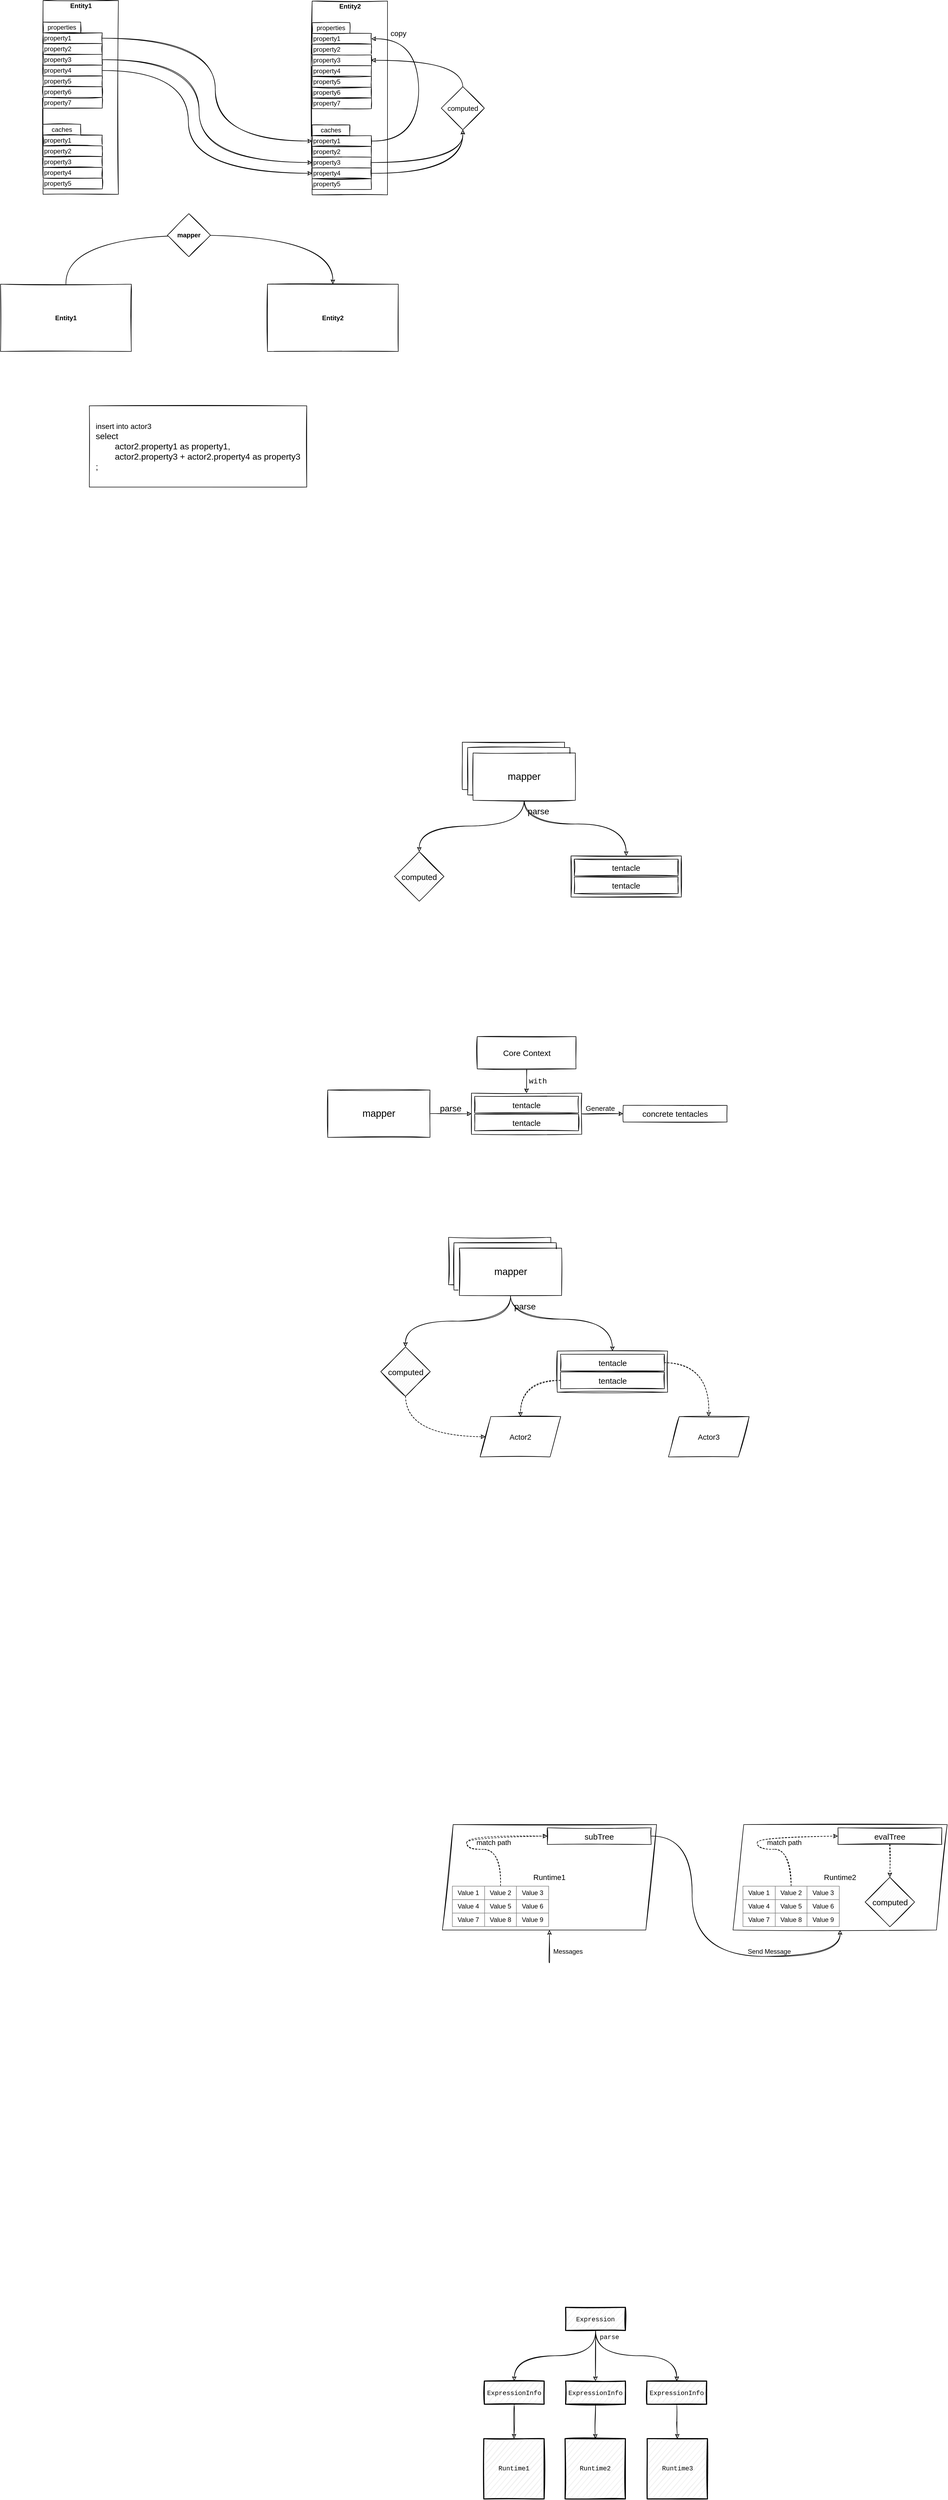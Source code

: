 <mxfile>
    <diagram id="SO4L1pYcyVnlR74khvxw" name="Page-1">
        <mxGraphModel dx="1060" dy="471" grid="0" gridSize="10" guides="1" tooltips="1" connect="1" arrows="1" fold="1" page="1" pageScale="1" pageWidth="2339" pageHeight="3300" background="#ffffff" math="0" shadow="0">
            <root>
                <mxCell id="0"/>
                <mxCell id="1" parent="0"/>
                <mxCell id="2" value="" style="rounded=0;whiteSpace=wrap;html=1;fillColor=#FFFFFF;strokeColor=#000000;sketch=1;" parent="1" vertex="1">
                    <mxGeometry x="210" y="120" width="140" height="360" as="geometry"/>
                </mxCell>
                <mxCell id="11" value="" style="group;sketch=1;rounded=0;" parent="1" vertex="1" connectable="0">
                    <mxGeometry x="210" y="180" width="110" height="140" as="geometry"/>
                </mxCell>
                <mxCell id="3" value="&lt;font color=&quot;#000000&quot;&gt;property1&lt;/font&gt;" style="rounded=0;whiteSpace=wrap;html=1;strokeColor=#000000;fillColor=#FFFFFF;align=left;sketch=1;" parent="11" vertex="1">
                    <mxGeometry width="110" height="20" as="geometry"/>
                </mxCell>
                <mxCell id="5" value="&lt;font color=&quot;#000000&quot;&gt;property2&lt;span style=&quot;white-space: pre&quot;&gt;&#9;&lt;/span&gt;&lt;span style=&quot;white-space: pre&quot;&gt;&#9;&lt;/span&gt;&lt;/font&gt;" style="rounded=0;whiteSpace=wrap;html=1;strokeColor=#000000;fillColor=#FFFFFF;align=left;sketch=1;" parent="11" vertex="1">
                    <mxGeometry y="20" width="110" height="20" as="geometry"/>
                </mxCell>
                <mxCell id="6" value="&lt;font color=&quot;#000000&quot;&gt;property3&lt;/font&gt;" style="rounded=0;whiteSpace=wrap;html=1;strokeColor=#000000;fillColor=#FFFFFF;align=left;sketch=1;" parent="11" vertex="1">
                    <mxGeometry y="40" width="110" height="20" as="geometry"/>
                </mxCell>
                <mxCell id="7" value="&lt;font color=&quot;#000000&quot;&gt;property7&lt;/font&gt;" style="rounded=0;whiteSpace=wrap;html=1;strokeColor=#000000;fillColor=#FFFFFF;align=left;sketch=1;" parent="11" vertex="1">
                    <mxGeometry y="120" width="110" height="20" as="geometry"/>
                </mxCell>
                <mxCell id="8" value="&lt;font color=&quot;#000000&quot;&gt;property5&lt;/font&gt;" style="rounded=0;whiteSpace=wrap;html=1;strokeColor=#000000;fillColor=#FFFFFF;align=left;sketch=1;" parent="11" vertex="1">
                    <mxGeometry y="80" width="110" height="20" as="geometry"/>
                </mxCell>
                <mxCell id="9" value="&lt;font color=&quot;#000000&quot;&gt;property6&lt;/font&gt;" style="rounded=0;whiteSpace=wrap;html=1;strokeColor=#000000;fillColor=#FFFFFF;align=left;sketch=1;" parent="11" vertex="1">
                    <mxGeometry y="100" width="110" height="20" as="geometry"/>
                </mxCell>
                <mxCell id="10" value="&lt;font color=&quot;#000000&quot;&gt;property4&lt;/font&gt;" style="rounded=0;whiteSpace=wrap;html=1;strokeColor=#000000;fillColor=#FFFFFF;align=left;sketch=1;" parent="11" vertex="1">
                    <mxGeometry y="60" width="110" height="20" as="geometry"/>
                </mxCell>
                <mxCell id="13" value="&lt;font color=&quot;#000000&quot;&gt;property1&lt;/font&gt;" style="rounded=0;whiteSpace=wrap;html=1;strokeColor=#000000;fillColor=#FFFFFF;align=left;sketch=1;" parent="1" vertex="1">
                    <mxGeometry x="210" y="370" width="110" height="20" as="geometry"/>
                </mxCell>
                <mxCell id="14" value="&lt;font color=&quot;#000000&quot;&gt;property2&lt;span style=&quot;white-space: pre&quot;&gt;&#9;&lt;/span&gt;&lt;span style=&quot;white-space: pre&quot;&gt;&#9;&lt;/span&gt;&lt;/font&gt;" style="rounded=0;whiteSpace=wrap;html=1;strokeColor=#000000;fillColor=#FFFFFF;align=left;sketch=1;" parent="1" vertex="1">
                    <mxGeometry x="210" y="390" width="110" height="20" as="geometry"/>
                </mxCell>
                <mxCell id="15" value="&lt;font color=&quot;#000000&quot;&gt;property3&lt;/font&gt;" style="rounded=0;whiteSpace=wrap;html=1;strokeColor=#000000;fillColor=#FFFFFF;align=left;sketch=1;" parent="1" vertex="1">
                    <mxGeometry x="210" y="410" width="110" height="20" as="geometry"/>
                </mxCell>
                <mxCell id="17" value="&lt;font color=&quot;#000000&quot;&gt;property5&lt;/font&gt;" style="rounded=0;whiteSpace=wrap;html=1;strokeColor=#000000;fillColor=#FFFFFF;align=left;sketch=1;" parent="1" vertex="1">
                    <mxGeometry x="210" y="450" width="110" height="20" as="geometry"/>
                </mxCell>
                <mxCell id="19" value="&lt;font color=&quot;#000000&quot;&gt;property4&lt;/font&gt;" style="rounded=0;whiteSpace=wrap;html=1;strokeColor=#000000;fillColor=#FFFFFF;align=left;sketch=1;" parent="1" vertex="1">
                    <mxGeometry x="210" y="430" width="110" height="20" as="geometry"/>
                </mxCell>
                <mxCell id="21" value="&lt;font color=&quot;#000000&quot;&gt;&lt;b&gt;Entity1&lt;/b&gt;&lt;/font&gt;" style="text;html=1;align=center;verticalAlign=middle;resizable=0;points=[];autosize=1;strokeColor=none;sketch=1;rounded=0;" parent="1" vertex="1">
                    <mxGeometry x="255" y="121" width="50" height="18" as="geometry"/>
                </mxCell>
                <mxCell id="22" value="&lt;font color=&quot;#000000&quot;&gt;properties&lt;/font&gt;" style="rounded=0;whiteSpace=wrap;html=1;strokeColor=#000000;fillColor=#FFFFFF;sketch=1;" parent="1" vertex="1">
                    <mxGeometry x="210" y="160" width="70" height="20" as="geometry"/>
                </mxCell>
                <mxCell id="23" value="&lt;font color=&quot;#000000&quot;&gt;caches&lt;/font&gt;" style="rounded=0;whiteSpace=wrap;html=1;strokeColor=#000000;fillColor=#FFFFFF;sketch=1;" parent="1" vertex="1">
                    <mxGeometry x="210" y="350" width="70" height="20" as="geometry"/>
                </mxCell>
                <mxCell id="24" value="" style="rounded=0;whiteSpace=wrap;html=1;fillColor=#FFFFFF;strokeColor=#000000;sketch=1;" parent="1" vertex="1">
                    <mxGeometry x="710" y="121" width="140" height="360" as="geometry"/>
                </mxCell>
                <mxCell id="25" value="" style="group;sketch=1;rounded=0;" parent="1" vertex="1" connectable="0">
                    <mxGeometry x="710" y="181" width="110" height="140" as="geometry"/>
                </mxCell>
                <mxCell id="26" value="&lt;font color=&quot;#000000&quot;&gt;property1&lt;/font&gt;" style="rounded=0;whiteSpace=wrap;html=1;strokeColor=#000000;fillColor=#FFFFFF;align=left;sketch=1;" parent="25" vertex="1">
                    <mxGeometry width="110" height="20" as="geometry"/>
                </mxCell>
                <mxCell id="27" value="&lt;font color=&quot;#000000&quot;&gt;property2&lt;span style=&quot;white-space: pre&quot;&gt;&#9;&lt;/span&gt;&lt;span style=&quot;white-space: pre&quot;&gt;&#9;&lt;/span&gt;&lt;/font&gt;" style="rounded=0;whiteSpace=wrap;html=1;strokeColor=#000000;fillColor=#FFFFFF;align=left;sketch=1;" parent="25" vertex="1">
                    <mxGeometry y="20" width="110" height="20" as="geometry"/>
                </mxCell>
                <mxCell id="28" value="&lt;font color=&quot;#000000&quot;&gt;property3&lt;/font&gt;" style="rounded=0;whiteSpace=wrap;html=1;strokeColor=#000000;fillColor=#FFFFFF;align=left;sketch=1;" parent="25" vertex="1">
                    <mxGeometry y="40" width="110" height="20" as="geometry"/>
                </mxCell>
                <mxCell id="29" value="&lt;font color=&quot;#000000&quot;&gt;property7&lt;/font&gt;" style="rounded=0;whiteSpace=wrap;html=1;strokeColor=#000000;fillColor=#FFFFFF;align=left;sketch=1;" parent="25" vertex="1">
                    <mxGeometry y="120" width="110" height="20" as="geometry"/>
                </mxCell>
                <mxCell id="30" value="&lt;font color=&quot;#000000&quot;&gt;property5&lt;/font&gt;" style="rounded=0;whiteSpace=wrap;html=1;strokeColor=#000000;fillColor=#FFFFFF;align=left;sketch=1;" parent="25" vertex="1">
                    <mxGeometry y="80" width="110" height="20" as="geometry"/>
                </mxCell>
                <mxCell id="31" value="&lt;font color=&quot;#000000&quot;&gt;property6&lt;/font&gt;" style="rounded=0;whiteSpace=wrap;html=1;strokeColor=#000000;fillColor=#FFFFFF;align=left;sketch=1;" parent="25" vertex="1">
                    <mxGeometry y="100" width="110" height="20" as="geometry"/>
                </mxCell>
                <mxCell id="32" value="&lt;font color=&quot;#000000&quot;&gt;property4&lt;/font&gt;" style="rounded=0;whiteSpace=wrap;html=1;strokeColor=#000000;fillColor=#FFFFFF;align=left;sketch=1;" parent="25" vertex="1">
                    <mxGeometry y="60" width="110" height="20" as="geometry"/>
                </mxCell>
                <mxCell id="115" style="edgeStyle=orthogonalEdgeStyle;html=1;exitX=1;exitY=0.5;exitDx=0;exitDy=0;entryX=1;entryY=0.5;entryDx=0;entryDy=0;strokeColor=#000000;sketch=1;curved=1;rounded=0;" parent="1" source="33" target="26" edge="1">
                    <mxGeometry relative="1" as="geometry">
                        <Array as="points">
                            <mxPoint x="908" y="381"/>
                            <mxPoint x="908" y="191"/>
                        </Array>
                    </mxGeometry>
                </mxCell>
                <mxCell id="33" value="&lt;font color=&quot;#000000&quot;&gt;property1&lt;/font&gt;" style="rounded=0;whiteSpace=wrap;html=1;strokeColor=#000000;fillColor=#FFFFFF;align=left;sketch=1;" parent="1" vertex="1">
                    <mxGeometry x="710" y="371" width="110" height="20" as="geometry"/>
                </mxCell>
                <mxCell id="34" value="&lt;font color=&quot;#000000&quot;&gt;property2&lt;span style=&quot;white-space: pre&quot;&gt;&#9;&lt;/span&gt;&lt;span style=&quot;white-space: pre&quot;&gt;&#9;&lt;/span&gt;&lt;/font&gt;" style="rounded=0;whiteSpace=wrap;html=1;strokeColor=#000000;fillColor=#FFFFFF;align=left;sketch=1;" parent="1" vertex="1">
                    <mxGeometry x="710" y="391" width="110" height="20" as="geometry"/>
                </mxCell>
                <mxCell id="48" style="edgeStyle=orthogonalEdgeStyle;html=1;exitX=1;exitY=0.5;exitDx=0;exitDy=0;entryX=0.5;entryY=1;entryDx=0;entryDy=0;strokeColor=#000000;sketch=1;curved=1;rounded=0;" parent="1" source="35" target="47" edge="1">
                    <mxGeometry relative="1" as="geometry"/>
                </mxCell>
                <mxCell id="35" value="&lt;font color=&quot;#000000&quot;&gt;property3&lt;/font&gt;" style="rounded=0;whiteSpace=wrap;html=1;strokeColor=#000000;fillColor=#FFFFFF;align=left;sketch=1;" parent="1" vertex="1">
                    <mxGeometry x="710" y="411" width="110" height="20" as="geometry"/>
                </mxCell>
                <mxCell id="36" value="&lt;font color=&quot;#000000&quot;&gt;property5&lt;/font&gt;" style="rounded=0;whiteSpace=wrap;html=1;strokeColor=#000000;fillColor=#FFFFFF;align=left;sketch=1;" parent="1" vertex="1">
                    <mxGeometry x="710" y="451" width="110" height="20" as="geometry"/>
                </mxCell>
                <mxCell id="49" style="edgeStyle=orthogonalEdgeStyle;html=1;exitX=1;exitY=0.5;exitDx=0;exitDy=0;strokeColor=#000000;sketch=1;curved=1;rounded=0;" parent="1" source="37" edge="1">
                    <mxGeometry relative="1" as="geometry">
                        <mxPoint x="990" y="360" as="targetPoint"/>
                    </mxGeometry>
                </mxCell>
                <mxCell id="37" value="&lt;font color=&quot;#000000&quot;&gt;property4&lt;/font&gt;" style="rounded=0;whiteSpace=wrap;html=1;strokeColor=#000000;fillColor=#FFFFFF;align=left;sketch=1;" parent="1" vertex="1">
                    <mxGeometry x="710" y="431" width="110" height="20" as="geometry"/>
                </mxCell>
                <mxCell id="38" value="&lt;font color=&quot;#000000&quot;&gt;&lt;b&gt;Entity2&lt;/b&gt;&lt;/font&gt;" style="text;html=1;align=center;verticalAlign=middle;resizable=0;points=[];autosize=1;strokeColor=none;sketch=1;rounded=0;" parent="1" vertex="1">
                    <mxGeometry x="755" y="122" width="50" height="18" as="geometry"/>
                </mxCell>
                <mxCell id="39" value="&lt;font color=&quot;#000000&quot;&gt;properties&lt;/font&gt;" style="rounded=0;whiteSpace=wrap;html=1;strokeColor=#000000;fillColor=#FFFFFF;sketch=1;" parent="1" vertex="1">
                    <mxGeometry x="710" y="161" width="70" height="20" as="geometry"/>
                </mxCell>
                <mxCell id="40" value="&lt;font color=&quot;#000000&quot;&gt;caches&lt;/font&gt;" style="rounded=0;whiteSpace=wrap;html=1;strokeColor=#000000;fillColor=#FFFFFF;sketch=1;" parent="1" vertex="1">
                    <mxGeometry x="710" y="351" width="70" height="20" as="geometry"/>
                </mxCell>
                <mxCell id="44" style="edgeStyle=orthogonalEdgeStyle;html=1;exitX=1;exitY=0.5;exitDx=0;exitDy=0;entryX=0;entryY=0.5;entryDx=0;entryDy=0;strokeColor=#000000;sketch=1;curved=1;rounded=0;" parent="1" source="3" target="33" edge="1">
                    <mxGeometry relative="1" as="geometry">
                        <Array as="points">
                            <mxPoint x="530" y="190"/>
                            <mxPoint x="530" y="381"/>
                        </Array>
                    </mxGeometry>
                </mxCell>
                <mxCell id="45" style="edgeStyle=orthogonalEdgeStyle;html=1;exitX=1;exitY=0.5;exitDx=0;exitDy=0;entryX=0;entryY=0.5;entryDx=0;entryDy=0;strokeColor=#000000;sketch=1;curved=1;rounded=0;" parent="1" source="6" target="35" edge="1">
                    <mxGeometry relative="1" as="geometry">
                        <Array as="points">
                            <mxPoint x="500" y="230"/>
                            <mxPoint x="500" y="421"/>
                        </Array>
                    </mxGeometry>
                </mxCell>
                <mxCell id="46" style="edgeStyle=orthogonalEdgeStyle;html=1;exitX=1;exitY=0.5;exitDx=0;exitDy=0;entryX=0;entryY=0.5;entryDx=0;entryDy=0;strokeColor=#000000;sketch=1;curved=1;rounded=0;" parent="1" source="10" target="37" edge="1">
                    <mxGeometry relative="1" as="geometry">
                        <Array as="points">
                            <mxPoint x="480" y="250"/>
                            <mxPoint x="480" y="441"/>
                        </Array>
                    </mxGeometry>
                </mxCell>
                <mxCell id="50" style="edgeStyle=orthogonalEdgeStyle;html=1;exitX=0.5;exitY=0;exitDx=0;exitDy=0;entryX=1;entryY=0.5;entryDx=0;entryDy=0;strokeColor=#000000;sketch=1;curved=1;rounded=0;" parent="1" source="47" target="28" edge="1">
                    <mxGeometry relative="1" as="geometry"/>
                </mxCell>
                <mxCell id="47" value="&lt;font color=&quot;#000000&quot; style=&quot;font-size: 13px&quot;&gt;computed&lt;/font&gt;" style="rhombus;whiteSpace=wrap;html=1;strokeColor=#000000;fillColor=#FFFFFF;sketch=1;rounded=0;" parent="1" vertex="1">
                    <mxGeometry x="950" y="280" width="80" height="80" as="geometry"/>
                </mxCell>
                <mxCell id="53" style="edgeStyle=orthogonalEdgeStyle;html=1;exitX=0.5;exitY=0;exitDx=0;exitDy=0;entryX=0.5;entryY=0;entryDx=0;entryDy=0;strokeColor=#000000;sketch=1;curved=1;rounded=0;" parent="1" source="51" target="52" edge="1">
                    <mxGeometry relative="1" as="geometry">
                        <Array as="points">
                            <mxPoint x="253" y="556"/>
                            <mxPoint x="749" y="556"/>
                        </Array>
                    </mxGeometry>
                </mxCell>
                <mxCell id="51" value="&lt;b&gt;&lt;font color=&quot;#000000&quot;&gt;Entity1&lt;/font&gt;&lt;/b&gt;" style="rounded=0;whiteSpace=wrap;html=1;strokeColor=#000000;fillColor=#FFFFFF;sketch=1;" parent="1" vertex="1">
                    <mxGeometry x="131" y="647" width="243" height="125" as="geometry"/>
                </mxCell>
                <mxCell id="52" value="&lt;b&gt;&lt;font color=&quot;#000000&quot;&gt;Entity2&lt;/font&gt;&lt;/b&gt;" style="rounded=0;whiteSpace=wrap;html=1;strokeColor=#000000;fillColor=#FFFFFF;sketch=1;" parent="1" vertex="1">
                    <mxGeometry x="627" y="647" width="243" height="125" as="geometry"/>
                </mxCell>
                <mxCell id="54" value="&lt;b&gt;&lt;font color=&quot;#000000&quot;&gt;mapper&lt;/font&gt;&lt;/b&gt;" style="rhombus;whiteSpace=wrap;html=1;strokeColor=#000000;fillColor=#FFFFFF;sketch=1;rounded=0;" parent="1" vertex="1">
                    <mxGeometry x="441" y="516" width="80" height="80" as="geometry"/>
                </mxCell>
                <mxCell id="55" value="&lt;div style=&quot;text-align: justify&quot;&gt;&lt;span style=&quot;color: rgb(0 , 0 , 0)&quot;&gt;&lt;font style=&quot;font-size: 14px&quot;&gt;insert into actor3&lt;/font&gt;&lt;/span&gt;&lt;/div&gt;&lt;font color=&quot;#000000&quot; size=&quot;3&quot;&gt;&lt;div style=&quot;text-align: justify&quot;&gt;&lt;span&gt;select&lt;/span&gt;&lt;/div&gt;&lt;div style=&quot;text-align: justify&quot;&gt;&lt;span&gt;&lt;span style=&quot;white-space: pre&quot;&gt;&#9;&lt;/span&gt;actor2.property1 as property1,&lt;/span&gt;&lt;/div&gt;&lt;div style=&quot;text-align: justify&quot;&gt;&lt;span&gt;&lt;span style=&quot;white-space: pre&quot;&gt;&#9;&lt;/span&gt;actor2.property3 + actor2.property4 as property3&lt;/span&gt;&lt;/div&gt;&lt;div style=&quot;text-align: justify&quot;&gt;&lt;span&gt;;&lt;/span&gt;&lt;/div&gt;&lt;/font&gt;" style="rounded=0;whiteSpace=wrap;html=1;strokeColor=#000000;fillColor=#FFFFFF;sketch=1;" parent="1" vertex="1">
                    <mxGeometry x="296" y="873" width="404" height="151" as="geometry"/>
                </mxCell>
                <mxCell id="56" value="" style="rounded=0;whiteSpace=wrap;html=1;fillColor=#FFFFFF;strokeColor=#000000;sketch=1;" parent="1" vertex="1">
                    <mxGeometry x="989" y="1498" width="190" height="88" as="geometry"/>
                </mxCell>
                <mxCell id="57" value="" style="rounded=0;whiteSpace=wrap;html=1;fillColor=#FFFFFF;strokeColor=#000000;sketch=1;" parent="1" vertex="1">
                    <mxGeometry x="999" y="1508" width="190" height="88" as="geometry"/>
                </mxCell>
                <mxCell id="86" style="edgeStyle=orthogonalEdgeStyle;html=1;exitX=0.5;exitY=1;exitDx=0;exitDy=0;entryX=0.5;entryY=0;entryDx=0;entryDy=0;strokeColor=#000000;sketch=1;curved=1;rounded=0;" parent="1" source="58" target="80" edge="1">
                    <mxGeometry relative="1" as="geometry"/>
                </mxCell>
                <mxCell id="90" style="edgeStyle=orthogonalEdgeStyle;html=1;exitX=0.5;exitY=1;exitDx=0;exitDy=0;strokeColor=#000000;entryX=0.5;entryY=0;entryDx=0;entryDy=0;sketch=1;curved=1;rounded=0;" parent="1" source="58" target="63" edge="1">
                    <mxGeometry relative="1" as="geometry">
                        <mxPoint x="1292" y="1693" as="targetPoint"/>
                        <Array as="points">
                            <mxPoint x="1104" y="1650"/>
                            <mxPoint x="1294" y="1650"/>
                        </Array>
                    </mxGeometry>
                </mxCell>
                <mxCell id="58" value="&lt;font color=&quot;#000000&quot; style=&quot;font-size: 18px&quot;&gt;mapper&lt;/font&gt;" style="rounded=0;whiteSpace=wrap;html=1;fillColor=#FFFFFF;strokeColor=#000000;sketch=1;" parent="1" vertex="1">
                    <mxGeometry x="1009" y="1518" width="190" height="88" as="geometry"/>
                </mxCell>
                <mxCell id="66" value="&lt;font color=&quot;#000000&quot; style=&quot;font-size: 16px&quot;&gt;parse&lt;/font&gt;" style="text;html=1;align=center;verticalAlign=middle;resizable=0;points=[];autosize=1;strokeColor=none;sketch=1;rounded=0;" parent="1" vertex="1">
                    <mxGeometry x="1105" y="1616" width="50" height="19" as="geometry"/>
                </mxCell>
                <mxCell id="80" value="&lt;font color=&quot;#000000&quot; style=&quot;font-size: 15px&quot;&gt;computed&lt;/font&gt;" style="rhombus;whiteSpace=wrap;html=1;strokeColor=#000000;fillColor=#F0F0F0;sketch=1;rounded=0;" parent="1" vertex="1">
                    <mxGeometry x="863" y="1701.5" width="92" height="92" as="geometry"/>
                </mxCell>
                <mxCell id="91" value="" style="group;sketch=1;rounded=0;" parent="1" vertex="1" connectable="0">
                    <mxGeometry x="1191" y="1709.25" width="205" height="76.5" as="geometry"/>
                </mxCell>
                <mxCell id="63" value="" style="rounded=0;whiteSpace=wrap;html=1;strokeColor=#000000;fillColor=#FFFFFF;sketch=1;" parent="91" vertex="1">
                    <mxGeometry width="205" height="76.5" as="geometry"/>
                </mxCell>
                <mxCell id="59" value="&lt;font color=&quot;#000000&quot; style=&quot;font-size: 15px&quot;&gt;tentacle&lt;/font&gt;" style="rounded=0;whiteSpace=wrap;html=1;strokeColor=#000000;fillColor=#FFFFFF;sketch=1;" parent="91" vertex="1">
                    <mxGeometry x="6" y="6" width="193" height="31" as="geometry"/>
                </mxCell>
                <mxCell id="60" value="&lt;span style=&quot;color: rgb(0 , 0 , 0) ; font-size: 15px&quot;&gt;tentacle&lt;/span&gt;" style="rounded=0;whiteSpace=wrap;html=1;strokeColor=#000000;fillColor=#FFFFFF;sketch=1;" parent="91" vertex="1">
                    <mxGeometry x="6" y="39" width="193" height="31" as="geometry"/>
                </mxCell>
                <mxCell id="92" value="" style="group;sketch=1;rounded=0;" parent="1" vertex="1" connectable="0">
                    <mxGeometry x="1006" y="2150" width="205" height="76.5" as="geometry"/>
                </mxCell>
                <mxCell id="93" value="" style="rounded=0;whiteSpace=wrap;html=1;strokeColor=#000000;fillColor=#FFFFFF;sketch=1;" parent="92" vertex="1">
                    <mxGeometry width="205" height="76.5" as="geometry"/>
                </mxCell>
                <mxCell id="94" value="&lt;font color=&quot;#000000&quot; style=&quot;font-size: 15px&quot;&gt;tentacle&lt;/font&gt;" style="rounded=0;whiteSpace=wrap;html=1;strokeColor=#000000;fillColor=#FFFFFF;sketch=1;" parent="92" vertex="1">
                    <mxGeometry x="6" y="6" width="193" height="31" as="geometry"/>
                </mxCell>
                <mxCell id="95" value="&lt;span style=&quot;color: rgb(0 , 0 , 0) ; font-size: 15px&quot;&gt;tentacle&lt;/span&gt;" style="rounded=0;whiteSpace=wrap;html=1;strokeColor=#000000;fillColor=#FFFFFF;sketch=1;" parent="92" vertex="1">
                    <mxGeometry x="6" y="39" width="193" height="31" as="geometry"/>
                </mxCell>
                <mxCell id="106" style="edgeStyle=orthogonalEdgeStyle;html=1;exitX=0.5;exitY=1;exitDx=0;exitDy=0;entryX=0.5;entryY=0;entryDx=0;entryDy=0;strokeColor=#000000;sketch=1;curved=1;rounded=0;" parent="1" source="96" target="93" edge="1">
                    <mxGeometry relative="1" as="geometry"/>
                </mxCell>
                <mxCell id="96" value="&lt;font color=&quot;#000000&quot; style=&quot;font-size: 15px&quot;&gt;Core Context&lt;/font&gt;" style="rounded=0;whiteSpace=wrap;html=1;strokeColor=#000000;fillColor=#FFFFFF;sketch=1;" parent="1" vertex="1">
                    <mxGeometry x="1016.75" y="2045" width="183.5" height="60" as="geometry"/>
                </mxCell>
                <mxCell id="104" style="edgeStyle=orthogonalEdgeStyle;html=1;exitX=1;exitY=0.5;exitDx=0;exitDy=0;entryX=0;entryY=0.5;entryDx=0;entryDy=0;strokeColor=#000000;sketch=1;curved=1;rounded=0;" parent="1" source="103" target="93" edge="1">
                    <mxGeometry relative="1" as="geometry"/>
                </mxCell>
                <mxCell id="103" value="&lt;font color=&quot;#000000&quot; style=&quot;font-size: 18px&quot;&gt;mapper&lt;/font&gt;" style="rounded=0;whiteSpace=wrap;html=1;fillColor=#FFFFFF;strokeColor=#000000;sketch=1;" parent="1" vertex="1">
                    <mxGeometry x="739" y="2144.25" width="190" height="88" as="geometry"/>
                </mxCell>
                <mxCell id="105" value="&lt;font color=&quot;#000000&quot; style=&quot;font-size: 16px&quot;&gt;parse&lt;/font&gt;" style="text;html=1;align=center;verticalAlign=middle;resizable=0;points=[];autosize=1;strokeColor=none;sketch=1;rounded=0;" parent="1" vertex="1">
                    <mxGeometry x="942" y="2168" width="50" height="19" as="geometry"/>
                </mxCell>
                <mxCell id="108" value="&lt;font style=&quot;font-size: 14px&quot; color=&quot;#000000&quot; face=&quot;Courier New&quot;&gt;with&lt;/font&gt;" style="text;html=1;align=center;verticalAlign=middle;resizable=0;points=[];autosize=1;strokeColor=none;sketch=1;rounded=0;" parent="1" vertex="1">
                    <mxGeometry x="1107" y="2119" width="44" height="18" as="geometry"/>
                </mxCell>
                <mxCell id="112" value="&lt;font color=&quot;#000000&quot; style=&quot;font-size: 15px&quot;&gt;&lt;font style=&quot;font-size: 15px&quot;&gt;concrete&lt;/font&gt;&lt;span&gt;&amp;nbsp;tentacles&lt;/span&gt;&lt;/font&gt;" style="rounded=0;whiteSpace=wrap;html=1;strokeColor=#000000;fillColor=#FFFFFF;sketch=1;" parent="1" vertex="1">
                    <mxGeometry x="1288" y="2172.75" width="193" height="31" as="geometry"/>
                </mxCell>
                <mxCell id="113" style="edgeStyle=orthogonalEdgeStyle;html=1;exitX=1;exitY=0.5;exitDx=0;exitDy=0;entryX=0;entryY=0.5;entryDx=0;entryDy=0;strokeColor=#000000;sketch=1;curved=1;rounded=0;" parent="1" source="93" target="112" edge="1">
                    <mxGeometry relative="1" as="geometry"/>
                </mxCell>
                <mxCell id="114" value="&lt;font color=&quot;#000000&quot; style=&quot;font-size: 13px&quot;&gt;Generate&lt;/font&gt;" style="text;html=1;align=center;verticalAlign=middle;resizable=0;points=[];autosize=1;strokeColor=none;sketch=1;rounded=0;" parent="1" vertex="1">
                    <mxGeometry x="1213" y="2169" width="64" height="18" as="geometry"/>
                </mxCell>
                <mxCell id="117" value="&lt;span style=&quot;color: rgb(0 , 0 , 0) ; font-size: 14px&quot;&gt;copy&lt;/span&gt;" style="text;html=1;align=center;verticalAlign=middle;resizable=0;points=[];autosize=1;strokeColor=none;sketch=1;rounded=0;" parent="1" vertex="1">
                    <mxGeometry x="850" y="171" width="40" height="19" as="geometry"/>
                </mxCell>
                <mxCell id="118" value="" style="rounded=0;whiteSpace=wrap;html=1;fillColor=#FFFFFF;strokeColor=#000000;sketch=1;" parent="1" vertex="1">
                    <mxGeometry x="963.5" y="2418" width="190" height="88" as="geometry"/>
                </mxCell>
                <mxCell id="119" value="" style="rounded=0;whiteSpace=wrap;html=1;fillColor=#FFFFFF;strokeColor=#000000;sketch=1;" parent="1" vertex="1">
                    <mxGeometry x="973.5" y="2428" width="190" height="88" as="geometry"/>
                </mxCell>
                <mxCell id="120" style="edgeStyle=orthogonalEdgeStyle;html=1;exitX=0.5;exitY=1;exitDx=0;exitDy=0;entryX=0.5;entryY=0;entryDx=0;entryDy=0;strokeColor=#000000;sketch=1;curved=1;rounded=0;" parent="1" source="122" target="124" edge="1">
                    <mxGeometry relative="1" as="geometry"/>
                </mxCell>
                <mxCell id="121" style="edgeStyle=orthogonalEdgeStyle;html=1;exitX=0.5;exitY=1;exitDx=0;exitDy=0;strokeColor=#000000;entryX=0.5;entryY=0;entryDx=0;entryDy=0;sketch=1;curved=1;rounded=0;" parent="1" source="122" target="126" edge="1">
                    <mxGeometry relative="1" as="geometry">
                        <mxPoint x="1266.5" y="2613" as="targetPoint"/>
                        <Array as="points">
                            <mxPoint x="1078.5" y="2570"/>
                            <mxPoint x="1268.5" y="2570"/>
                        </Array>
                    </mxGeometry>
                </mxCell>
                <mxCell id="122" value="&lt;font color=&quot;#000000&quot; style=&quot;font-size: 18px&quot;&gt;mapper&lt;/font&gt;" style="rounded=0;whiteSpace=wrap;html=1;fillColor=#FFFFFF;strokeColor=#000000;sketch=1;" parent="1" vertex="1">
                    <mxGeometry x="983.5" y="2438" width="190" height="88" as="geometry"/>
                </mxCell>
                <mxCell id="123" value="&lt;font color=&quot;#000000&quot; style=&quot;font-size: 16px&quot;&gt;parse&lt;/font&gt;" style="text;html=1;align=center;verticalAlign=middle;resizable=0;points=[];autosize=1;strokeColor=none;sketch=1;rounded=0;" parent="1" vertex="1">
                    <mxGeometry x="1079.5" y="2536" width="50" height="19" as="geometry"/>
                </mxCell>
                <mxCell id="134" style="edgeStyle=orthogonalEdgeStyle;html=1;exitX=0.5;exitY=1;exitDx=0;exitDy=0;entryX=0;entryY=0.5;entryDx=0;entryDy=0;dashed=1;strokeColor=#000000;sketch=1;curved=1;rounded=0;" parent="1" source="124" target="130" edge="1">
                    <mxGeometry relative="1" as="geometry">
                        <Array as="points">
                            <mxPoint x="884" y="2789"/>
                        </Array>
                    </mxGeometry>
                </mxCell>
                <mxCell id="124" value="&lt;font color=&quot;#000000&quot; style=&quot;font-size: 15px&quot;&gt;computed&lt;/font&gt;" style="rhombus;whiteSpace=wrap;html=1;strokeColor=#000000;fillColor=#F0F0F0;sketch=1;rounded=0;" parent="1" vertex="1">
                    <mxGeometry x="837.5" y="2621.5" width="92" height="92" as="geometry"/>
                </mxCell>
                <mxCell id="125" value="" style="group;sketch=1;rounded=0;" parent="1" vertex="1" connectable="0">
                    <mxGeometry x="1165.5" y="2629.25" width="205" height="76.5" as="geometry"/>
                </mxCell>
                <mxCell id="126" value="" style="rounded=0;whiteSpace=wrap;html=1;strokeColor=#000000;fillColor=#FFFFFF;sketch=1;" parent="125" vertex="1">
                    <mxGeometry width="205" height="76.5" as="geometry"/>
                </mxCell>
                <mxCell id="127" value="&lt;font color=&quot;#000000&quot; style=&quot;font-size: 15px&quot;&gt;tentacle&lt;/font&gt;" style="rounded=0;whiteSpace=wrap;html=1;strokeColor=#000000;fillColor=#FFFFFF;sketch=1;" parent="125" vertex="1">
                    <mxGeometry x="6" y="6" width="193" height="31" as="geometry"/>
                </mxCell>
                <mxCell id="128" value="&lt;span style=&quot;color: rgb(0 , 0 , 0) ; font-size: 15px&quot;&gt;tentacle&lt;/span&gt;" style="rounded=0;whiteSpace=wrap;html=1;strokeColor=#000000;fillColor=#FFFFFF;sketch=1;" parent="125" vertex="1">
                    <mxGeometry x="6" y="39" width="193" height="31" as="geometry"/>
                </mxCell>
                <mxCell id="130" value="&lt;font color=&quot;#000000&quot; style=&quot;font-size: 14px&quot;&gt;Actor2&lt;/font&gt;" style="shape=parallelogram;perimeter=parallelogramPerimeter;whiteSpace=wrap;html=1;fixedSize=1;strokeColor=#000000;fillColor=#FFFFFF;sketch=1;rounded=0;" parent="1" vertex="1">
                    <mxGeometry x="1022" y="2751" width="150" height="75" as="geometry"/>
                </mxCell>
                <mxCell id="131" value="&lt;font color=&quot;#000000&quot; style=&quot;font-size: 14px&quot;&gt;Actor3&lt;/font&gt;" style="shape=parallelogram;perimeter=parallelogramPerimeter;whiteSpace=wrap;html=1;fixedSize=1;strokeColor=#000000;fillColor=#FFFFFF;sketch=1;rounded=0;" parent="1" vertex="1">
                    <mxGeometry x="1372" y="2751" width="150" height="75" as="geometry"/>
                </mxCell>
                <mxCell id="132" style="edgeStyle=orthogonalEdgeStyle;html=1;exitX=1;exitY=0.5;exitDx=0;exitDy=0;entryX=0.5;entryY=0;entryDx=0;entryDy=0;strokeColor=#000000;dashed=1;sketch=1;curved=1;rounded=0;" parent="1" source="127" target="131" edge="1">
                    <mxGeometry relative="1" as="geometry"/>
                </mxCell>
                <mxCell id="133" style="edgeStyle=orthogonalEdgeStyle;html=1;exitX=0;exitY=0.5;exitDx=0;exitDy=0;entryX=0.5;entryY=0;entryDx=0;entryDy=0;strokeColor=#000000;dashed=1;sketch=1;curved=1;rounded=0;" parent="1" source="128" target="130" edge="1">
                    <mxGeometry relative="1" as="geometry"/>
                </mxCell>
                <mxCell id="135" value="&lt;font color=&quot;#000000&quot; style=&quot;font-size: 14px&quot;&gt;Runtime1&lt;/font&gt;" style="shape=parallelogram;perimeter=parallelogramPerimeter;whiteSpace=wrap;html=1;fixedSize=1;strokeColor=#000000;fillColor=#FFFFFF;sketch=1;rounded=0;" parent="1" vertex="1">
                    <mxGeometry x="952" y="3509" width="398" height="196" as="geometry"/>
                </mxCell>
                <mxCell id="140" style="edgeStyle=orthogonalEdgeStyle;html=1;exitX=0.5;exitY=0;exitDx=0;exitDy=0;entryX=0;entryY=0.5;entryDx=0;entryDy=0;dashed=1;strokeColor=#000000;sketch=1;curved=1;rounded=0;" parent="1" source="137" target="139" edge="1">
                    <mxGeometry relative="1" as="geometry">
                        <Array as="points">
                            <mxPoint x="1060" y="3555"/>
                            <mxPoint x="997" y="3555"/>
                            <mxPoint x="997" y="3531"/>
                        </Array>
                    </mxGeometry>
                </mxCell>
                <mxCell id="137" value="&lt;table border=&quot;1&quot; width=&quot;100%&quot; style=&quot;width: 100% ; height: 100% ; border-collapse: collapse&quot;&gt;&lt;tbody&gt;&lt;tr&gt;&lt;td align=&quot;center&quot;&gt;&lt;font color=&quot;#000000&quot;&gt;Value 1&lt;/font&gt;&lt;/td&gt;&lt;td align=&quot;center&quot;&gt;&lt;font color=&quot;#000000&quot;&gt;Value 2&lt;/font&gt;&lt;/td&gt;&lt;td align=&quot;center&quot;&gt;&lt;font color=&quot;#000000&quot;&gt;Value 3&lt;/font&gt;&lt;/td&gt;&lt;/tr&gt;&lt;tr&gt;&lt;td align=&quot;center&quot;&gt;&lt;font color=&quot;#000000&quot;&gt;Value 4&lt;/font&gt;&lt;/td&gt;&lt;td align=&quot;center&quot;&gt;&lt;font color=&quot;#000000&quot;&gt;Value 5&lt;/font&gt;&lt;/td&gt;&lt;td align=&quot;center&quot;&gt;&lt;font color=&quot;#000000&quot;&gt;Value 6&lt;/font&gt;&lt;/td&gt;&lt;/tr&gt;&lt;tr&gt;&lt;td align=&quot;center&quot;&gt;&lt;font color=&quot;#000000&quot;&gt;Value 7&lt;/font&gt;&lt;/td&gt;&lt;td align=&quot;center&quot;&gt;&lt;font color=&quot;#000000&quot;&gt;Value 8&lt;/font&gt;&lt;/td&gt;&lt;td align=&quot;center&quot;&gt;&lt;font color=&quot;#000000&quot;&gt;Value 9&lt;/font&gt;&lt;/td&gt;&lt;/tr&gt;&lt;/tbody&gt;&lt;/table&gt;" style="text;html=1;strokeColor=none;fillColor=none;overflow=fill;sketch=1;rounded=0;" parent="1" vertex="1">
                    <mxGeometry x="970" y="3623" width="180" height="76" as="geometry"/>
                </mxCell>
                <mxCell id="149" style="edgeStyle=orthogonalEdgeStyle;html=1;exitX=1;exitY=0.5;exitDx=0;exitDy=0;entryX=0.5;entryY=1;entryDx=0;entryDy=0;strokeColor=#000000;sketch=1;curved=1;rounded=0;" parent="1" source="139" target="142" edge="1">
                    <mxGeometry relative="1" as="geometry">
                        <Array as="points">
                            <mxPoint x="1416" y="3531"/>
                            <mxPoint x="1416" y="3754"/>
                            <mxPoint x="1691" y="3754"/>
                        </Array>
                    </mxGeometry>
                </mxCell>
                <mxCell id="139" value="&lt;span style=&quot;color: rgb(0 , 0 , 0) ; font-size: 15px&quot;&gt;subTree&lt;/span&gt;" style="rounded=0;whiteSpace=wrap;html=1;strokeColor=#000000;fillColor=#FFFFFF;sketch=1;" parent="1" vertex="1">
                    <mxGeometry x="1147" y="3515" width="193" height="31" as="geometry"/>
                </mxCell>
                <mxCell id="141" value="&lt;font color=&quot;#000000&quot; style=&quot;font-size: 13px&quot;&gt;match path&lt;/font&gt;" style="text;html=1;align=center;verticalAlign=middle;resizable=0;points=[];autosize=1;strokeColor=none;sketch=1;rounded=0;" parent="1" vertex="1">
                    <mxGeometry x="1009.5" y="3533" width="74" height="18" as="geometry"/>
                </mxCell>
                <mxCell id="142" value="&lt;font color=&quot;#000000&quot; style=&quot;font-size: 14px&quot;&gt;Runtime2&lt;/font&gt;" style="shape=parallelogram;perimeter=parallelogramPerimeter;whiteSpace=wrap;html=1;fixedSize=1;strokeColor=#000000;fillColor=#FFFFFF;sketch=1;rounded=0;" parent="1" vertex="1">
                    <mxGeometry x="1492" y="3509" width="398" height="196" as="geometry"/>
                </mxCell>
                <mxCell id="143" style="edgeStyle=orthogonalEdgeStyle;html=1;exitX=0.5;exitY=0;exitDx=0;exitDy=0;entryX=0;entryY=0.5;entryDx=0;entryDy=0;dashed=1;strokeColor=#000000;sketch=1;curved=1;rounded=0;" parent="1" source="144" target="145" edge="1">
                    <mxGeometry relative="1" as="geometry">
                        <Array as="points">
                            <mxPoint x="1600" y="3555"/>
                            <mxPoint x="1537" y="3555"/>
                            <mxPoint x="1537" y="3531"/>
                        </Array>
                    </mxGeometry>
                </mxCell>
                <mxCell id="144" value="&lt;table border=&quot;1&quot; width=&quot;100%&quot; style=&quot;width: 100% ; height: 100% ; border-collapse: collapse&quot;&gt;&lt;tbody&gt;&lt;tr&gt;&lt;td align=&quot;center&quot;&gt;&lt;font color=&quot;#000000&quot;&gt;Value 1&lt;/font&gt;&lt;/td&gt;&lt;td align=&quot;center&quot;&gt;&lt;font color=&quot;#000000&quot;&gt;Value 2&lt;/font&gt;&lt;/td&gt;&lt;td align=&quot;center&quot;&gt;&lt;font color=&quot;#000000&quot;&gt;Value 3&lt;/font&gt;&lt;/td&gt;&lt;/tr&gt;&lt;tr&gt;&lt;td align=&quot;center&quot;&gt;&lt;font color=&quot;#000000&quot;&gt;Value 4&lt;/font&gt;&lt;/td&gt;&lt;td align=&quot;center&quot;&gt;&lt;font color=&quot;#000000&quot;&gt;Value 5&lt;/font&gt;&lt;/td&gt;&lt;td align=&quot;center&quot;&gt;&lt;font color=&quot;#000000&quot;&gt;Value 6&lt;/font&gt;&lt;/td&gt;&lt;/tr&gt;&lt;tr&gt;&lt;td align=&quot;center&quot;&gt;&lt;font color=&quot;#000000&quot;&gt;Value 7&lt;/font&gt;&lt;/td&gt;&lt;td align=&quot;center&quot;&gt;&lt;font color=&quot;#000000&quot;&gt;Value 8&lt;/font&gt;&lt;/td&gt;&lt;td align=&quot;center&quot;&gt;&lt;font color=&quot;#000000&quot;&gt;Value 9&lt;/font&gt;&lt;/td&gt;&lt;/tr&gt;&lt;/tbody&gt;&lt;/table&gt;" style="text;html=1;strokeColor=none;fillColor=none;overflow=fill;sketch=1;rounded=0;" parent="1" vertex="1">
                    <mxGeometry x="1510" y="3623" width="180" height="76" as="geometry"/>
                </mxCell>
                <mxCell id="153" style="edgeStyle=orthogonalEdgeStyle;html=1;exitX=0.5;exitY=1;exitDx=0;exitDy=0;strokeColor=#000000;dashed=1;sketch=1;curved=1;rounded=0;" parent="1" source="145" target="151" edge="1">
                    <mxGeometry relative="1" as="geometry"/>
                </mxCell>
                <mxCell id="145" value="&lt;span style=&quot;color: rgb(0 , 0 , 0) ; font-size: 15px&quot;&gt;evalTree&lt;/span&gt;" style="rounded=0;whiteSpace=wrap;html=1;strokeColor=#000000;fillColor=#FFFFFF;sketch=1;" parent="1" vertex="1">
                    <mxGeometry x="1687" y="3515" width="193" height="31" as="geometry"/>
                </mxCell>
                <mxCell id="146" value="&lt;font color=&quot;#000000&quot; style=&quot;font-size: 13px&quot;&gt;match path&lt;/font&gt;" style="text;html=1;align=center;verticalAlign=middle;resizable=0;points=[];autosize=1;strokeColor=none;sketch=1;rounded=0;" parent="1" vertex="1">
                    <mxGeometry x="1549.5" y="3533" width="74" height="18" as="geometry"/>
                </mxCell>
                <mxCell id="147" value="" style="endArrow=classic;html=1;strokeColor=#000000;entryX=0.5;entryY=1;entryDx=0;entryDy=0;sketch=1;curved=1;rounded=0;" parent="1" target="135" edge="1">
                    <mxGeometry width="50" height="50" relative="1" as="geometry">
                        <mxPoint x="1151" y="3766" as="sourcePoint"/>
                        <mxPoint x="1109" y="3728" as="targetPoint"/>
                    </mxGeometry>
                </mxCell>
                <mxCell id="148" value="&lt;font color=&quot;#000000&quot;&gt;Messages&lt;/font&gt;" style="text;html=1;align=center;verticalAlign=middle;resizable=0;points=[];autosize=1;strokeColor=none;sketch=1;rounded=0;" parent="1" vertex="1">
                    <mxGeometry x="1152" y="3736" width="65" height="18" as="geometry"/>
                </mxCell>
                <mxCell id="150" value="&lt;font color=&quot;#000000&quot;&gt;Send Message&lt;/font&gt;" style="text;html=1;align=center;verticalAlign=middle;resizable=0;points=[];autosize=1;strokeColor=none;sketch=1;rounded=0;" parent="1" vertex="1">
                    <mxGeometry x="1514" y="3736" width="90" height="18" as="geometry"/>
                </mxCell>
                <mxCell id="151" value="&lt;font color=&quot;#000000&quot; style=&quot;font-size: 15px&quot;&gt;computed&lt;/font&gt;" style="rhombus;whiteSpace=wrap;html=1;strokeColor=#000000;fillColor=#F0F0F0;sketch=1;rounded=0;" parent="1" vertex="1">
                    <mxGeometry x="1737.5" y="3607" width="92" height="92" as="geometry"/>
                </mxCell>
                <mxCell id="160" style="edgeStyle=orthogonalEdgeStyle;curved=1;sketch=1;html=1;exitX=0.5;exitY=1;exitDx=0;exitDy=0;entryX=0.5;entryY=0;entryDx=0;entryDy=0;fontFamily=Courier New;fontColor=#000000;strokeColor=#000000;" edge="1" parent="1" source="154" target="155">
                    <mxGeometry relative="1" as="geometry"/>
                </mxCell>
                <mxCell id="161" style="edgeStyle=orthogonalEdgeStyle;curved=1;sketch=1;html=1;exitX=0.5;exitY=1;exitDx=0;exitDy=0;entryX=0.5;entryY=0;entryDx=0;entryDy=0;fontFamily=Courier New;fontColor=#000000;strokeColor=#000000;" edge="1" parent="1" source="154" target="157">
                    <mxGeometry relative="1" as="geometry"/>
                </mxCell>
                <mxCell id="162" style="edgeStyle=orthogonalEdgeStyle;curved=1;sketch=1;html=1;exitX=0.5;exitY=1;exitDx=0;exitDy=0;fontFamily=Courier New;fontColor=#000000;strokeColor=#000000;" edge="1" parent="1" source="154" target="158">
                    <mxGeometry relative="1" as="geometry"/>
                </mxCell>
                <mxCell id="154" value="&lt;font color=&quot;#000000&quot; face=&quot;Courier New&quot;&gt;Expression&lt;/font&gt;" style="rounded=0;whiteSpace=wrap;html=1;fillColor=#F0F0F0;strokeColor=#000000;strokeWidth=2;sketch=1;" vertex="1" parent="1">
                    <mxGeometry x="1181" y="4406" width="111" height="43" as="geometry"/>
                </mxCell>
                <mxCell id="167" style="edgeStyle=orthogonalEdgeStyle;curved=1;sketch=1;html=1;exitX=0.5;exitY=1;exitDx=0;exitDy=0;entryX=0.5;entryY=0;entryDx=0;entryDy=0;fontFamily=Courier New;fontColor=#000000;strokeColor=#000000;" edge="1" parent="1" source="155" target="164">
                    <mxGeometry relative="1" as="geometry"/>
                </mxCell>
                <mxCell id="155" value="&lt;font color=&quot;#000000&quot; face=&quot;Courier New&quot;&gt;ExpressionInfo&lt;/font&gt;" style="rounded=0;whiteSpace=wrap;html=1;fillColor=#F0F0F0;strokeColor=#000000;strokeWidth=2;sketch=1;" vertex="1" parent="1">
                    <mxGeometry x="1030" y="4543" width="111" height="43" as="geometry"/>
                </mxCell>
                <mxCell id="169" value="" style="edgeStyle=orthogonalEdgeStyle;curved=1;sketch=1;html=1;fontFamily=Courier New;fontColor=#000000;strokeColor=#000000;" edge="1" parent="1" source="157" target="165">
                    <mxGeometry relative="1" as="geometry"/>
                </mxCell>
                <mxCell id="157" value="&lt;font color=&quot;#000000&quot; face=&quot;Courier New&quot;&gt;ExpressionInfo&lt;/font&gt;" style="rounded=0;whiteSpace=wrap;html=1;fillColor=#F0F0F0;strokeColor=#000000;strokeWidth=2;sketch=1;" vertex="1" parent="1">
                    <mxGeometry x="1181" y="4543" width="111" height="43" as="geometry"/>
                </mxCell>
                <mxCell id="170" value="" style="edgeStyle=orthogonalEdgeStyle;curved=1;sketch=1;html=1;fontFamily=Courier New;fontColor=#000000;strokeColor=#000000;" edge="1" parent="1" source="158" target="166">
                    <mxGeometry relative="1" as="geometry"/>
                </mxCell>
                <mxCell id="158" value="&lt;font color=&quot;#000000&quot; face=&quot;Courier New&quot;&gt;ExpressionInfo&lt;/font&gt;" style="rounded=0;whiteSpace=wrap;html=1;fillColor=#F0F0F0;strokeColor=#000000;strokeWidth=2;sketch=1;" vertex="1" parent="1">
                    <mxGeometry x="1332" y="4543" width="111" height="43" as="geometry"/>
                </mxCell>
                <mxCell id="163" value="parse" style="text;html=1;align=center;verticalAlign=middle;resizable=0;points=[];autosize=1;strokeColor=none;fillColor=none;fontFamily=Courier New;fontColor=#000000;" vertex="1" parent="1">
                    <mxGeometry x="1239" y="4453" width="46" height="18" as="geometry"/>
                </mxCell>
                <mxCell id="164" value="Runtime1" style="whiteSpace=wrap;html=1;aspect=fixed;sketch=1;fontFamily=Courier New;fontColor=#000000;strokeColor=#000000;strokeWidth=2;fillColor=#F0F0F0;" vertex="1" parent="1">
                    <mxGeometry x="1029" y="4650" width="112" height="112" as="geometry"/>
                </mxCell>
                <mxCell id="165" value="Runtime2" style="whiteSpace=wrap;html=1;aspect=fixed;sketch=1;fontFamily=Courier New;fontColor=#000000;strokeColor=#000000;strokeWidth=2;fillColor=#F0F0F0;" vertex="1" parent="1">
                    <mxGeometry x="1180" y="4650" width="112" height="112" as="geometry"/>
                </mxCell>
                <mxCell id="166" value="Runtime3" style="whiteSpace=wrap;html=1;aspect=fixed;sketch=1;fontFamily=Courier New;fontColor=#000000;strokeColor=#000000;strokeWidth=2;fillColor=#F0F0F0;" vertex="1" parent="1">
                    <mxGeometry x="1332.5" y="4650" width="112" height="112" as="geometry"/>
                </mxCell>
            </root>
        </mxGraphModel>
    </diagram>
</mxfile>